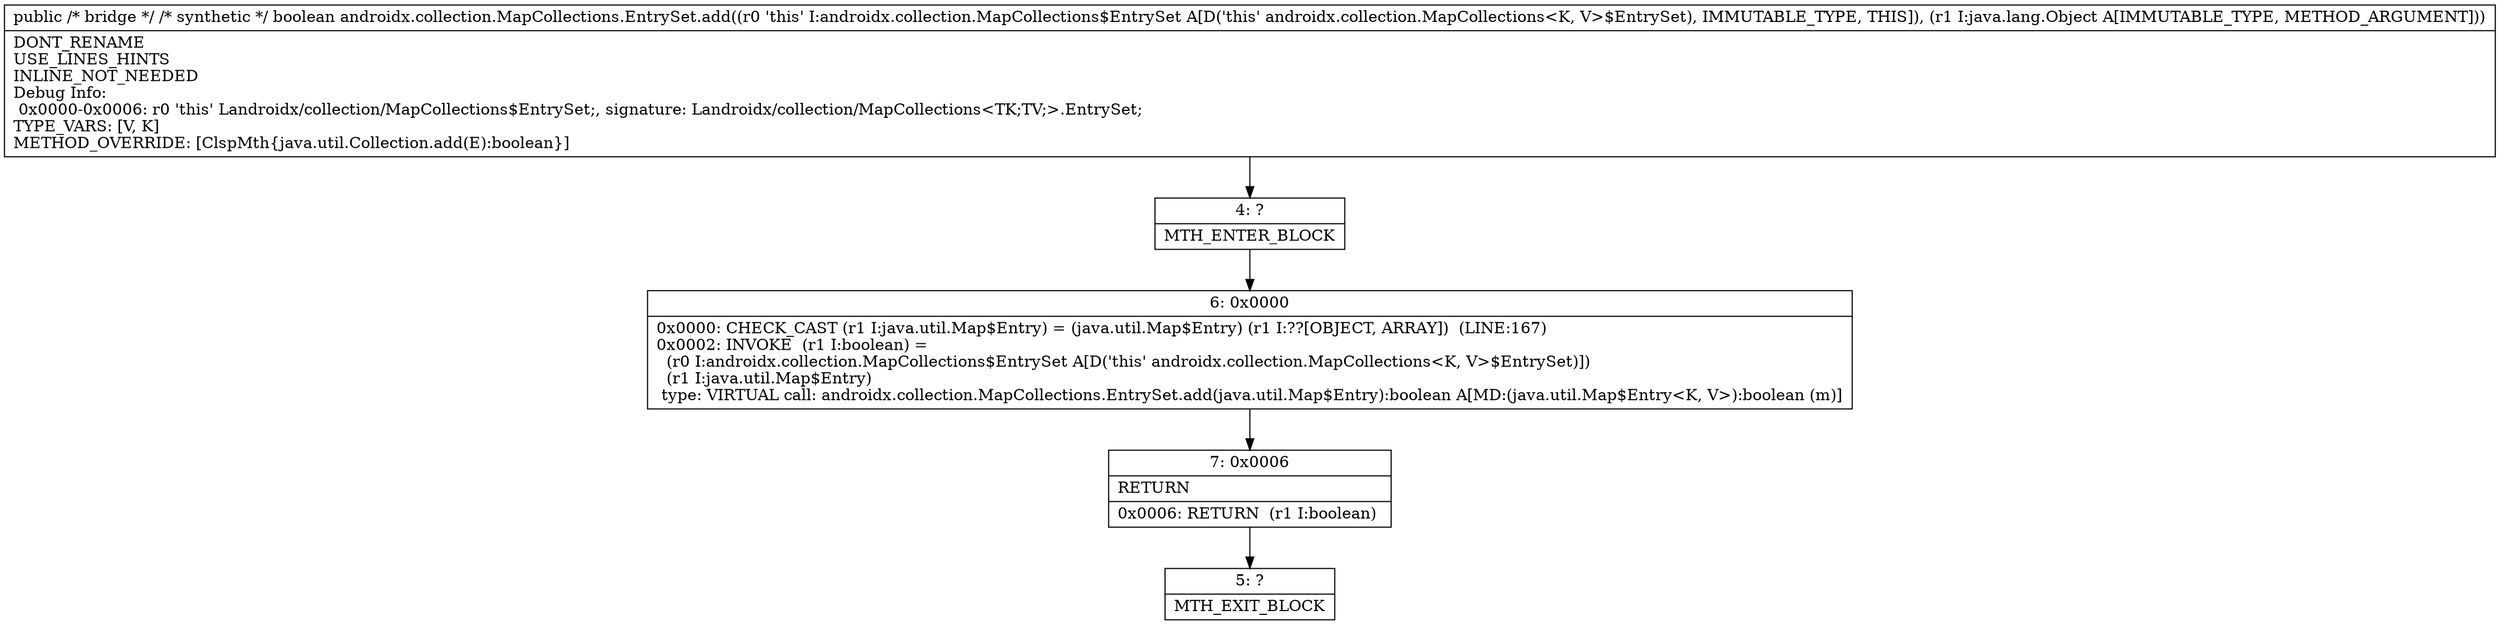 digraph "CFG forandroidx.collection.MapCollections.EntrySet.add(Ljava\/lang\/Object;)Z" {
Node_4 [shape=record,label="{4\:\ ?|MTH_ENTER_BLOCK\l}"];
Node_6 [shape=record,label="{6\:\ 0x0000|0x0000: CHECK_CAST (r1 I:java.util.Map$Entry) = (java.util.Map$Entry) (r1 I:??[OBJECT, ARRAY])  (LINE:167)\l0x0002: INVOKE  (r1 I:boolean) = \l  (r0 I:androidx.collection.MapCollections$EntrySet A[D('this' androidx.collection.MapCollections\<K, V\>$EntrySet)])\l  (r1 I:java.util.Map$Entry)\l type: VIRTUAL call: androidx.collection.MapCollections.EntrySet.add(java.util.Map$Entry):boolean A[MD:(java.util.Map$Entry\<K, V\>):boolean (m)]\l}"];
Node_7 [shape=record,label="{7\:\ 0x0006|RETURN\l|0x0006: RETURN  (r1 I:boolean) \l}"];
Node_5 [shape=record,label="{5\:\ ?|MTH_EXIT_BLOCK\l}"];
MethodNode[shape=record,label="{public \/* bridge *\/ \/* synthetic *\/ boolean androidx.collection.MapCollections.EntrySet.add((r0 'this' I:androidx.collection.MapCollections$EntrySet A[D('this' androidx.collection.MapCollections\<K, V\>$EntrySet), IMMUTABLE_TYPE, THIS]), (r1 I:java.lang.Object A[IMMUTABLE_TYPE, METHOD_ARGUMENT]))  | DONT_RENAME\lUSE_LINES_HINTS\lINLINE_NOT_NEEDED\lDebug Info:\l  0x0000\-0x0006: r0 'this' Landroidx\/collection\/MapCollections$EntrySet;, signature: Landroidx\/collection\/MapCollections\<TK;TV;\>.EntrySet;\lTYPE_VARS: [V, K]\lMETHOD_OVERRIDE: [ClspMth\{java.util.Collection.add(E):boolean\}]\l}"];
MethodNode -> Node_4;Node_4 -> Node_6;
Node_6 -> Node_7;
Node_7 -> Node_5;
}

